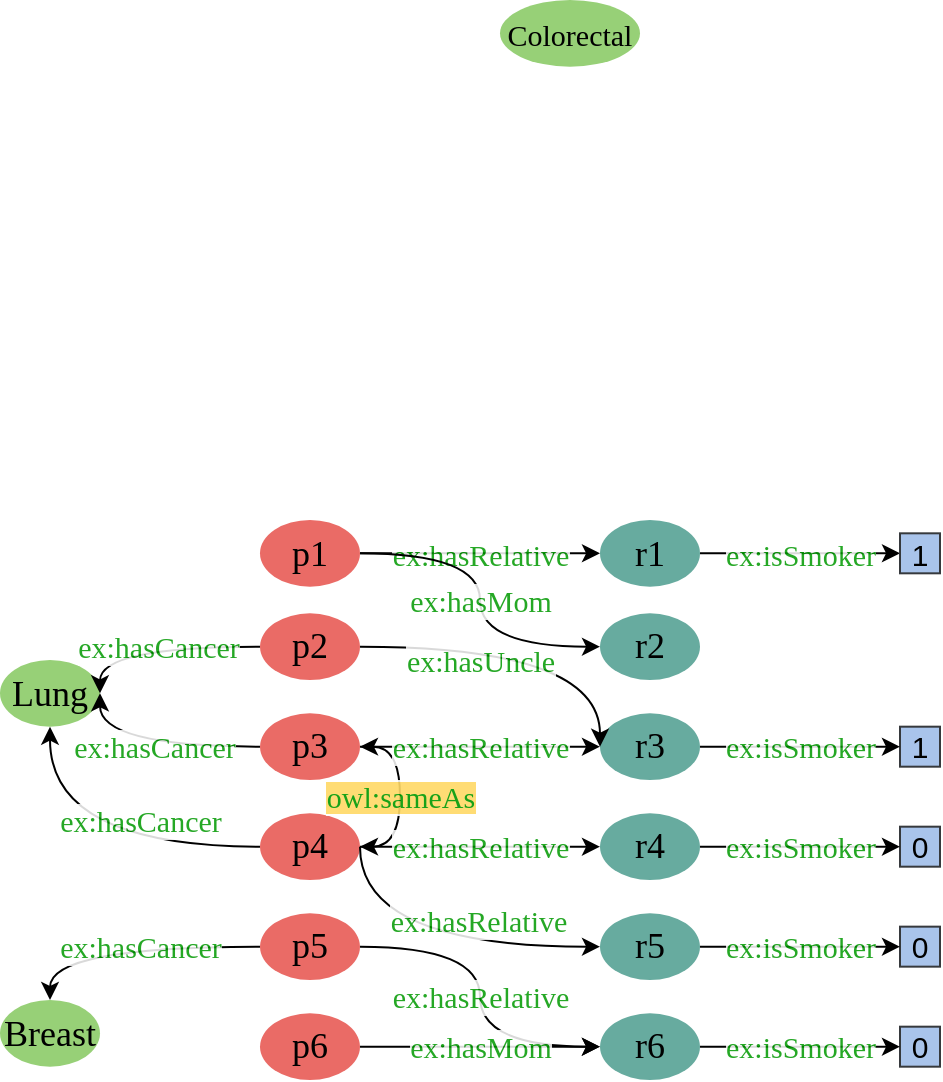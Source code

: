 <mxfile version="20.4.1" type="github">
  <diagram id="x5qFLtVYXVqnTsikpQEC" name="Page-1">
    <mxGraphModel dx="1391" dy="932" grid="1" gridSize="10" guides="1" tooltips="1" connect="1" arrows="1" fold="1" page="1" pageScale="1" pageWidth="850" pageHeight="1100" math="0" shadow="0">
      <root>
        <mxCell id="0" />
        <mxCell id="1" parent="0" />
        <mxCell id="GvnFkajF3JIOPmjLLgxg-15" value="p1" style="ellipse;whiteSpace=wrap;html=1;rounded=0;fontFamily=Times New Roman;fontSize=18;fontColor=default;fillColor=#EA6B66;strokeColor=none;" vertex="1" parent="1">
          <mxGeometry x="260" y="310" width="50" height="33.33" as="geometry" />
        </mxCell>
        <mxCell id="GvnFkajF3JIOPmjLLgxg-16" value="p2" style="ellipse;whiteSpace=wrap;html=1;rounded=0;fontFamily=Times New Roman;fontSize=18;fontColor=default;fillColor=#EA6B66;strokeColor=none;" vertex="1" parent="1">
          <mxGeometry x="260" y="356.67" width="50" height="33.33" as="geometry" />
        </mxCell>
        <mxCell id="GvnFkajF3JIOPmjLLgxg-17" value="p3" style="ellipse;whiteSpace=wrap;html=1;rounded=0;fontFamily=Times New Roman;fontSize=18;fontColor=default;fillColor=#EA6B66;strokeColor=none;" vertex="1" parent="1">
          <mxGeometry x="260" y="406.67" width="50" height="33.33" as="geometry" />
        </mxCell>
        <mxCell id="GvnFkajF3JIOPmjLLgxg-18" value="p4" style="ellipse;whiteSpace=wrap;html=1;rounded=0;fontFamily=Times New Roman;fontSize=18;fontColor=default;fillColor=#EA6B66;strokeColor=none;" vertex="1" parent="1">
          <mxGeometry x="260" y="456.67" width="50" height="33.33" as="geometry" />
        </mxCell>
        <mxCell id="GvnFkajF3JIOPmjLLgxg-19" value="p5" style="ellipse;whiteSpace=wrap;html=1;rounded=0;fontFamily=Times New Roman;fontSize=18;fontColor=default;fillColor=#EA6B66;strokeColor=none;" vertex="1" parent="1">
          <mxGeometry x="260" y="506.67" width="50" height="33.33" as="geometry" />
        </mxCell>
        <mxCell id="GvnFkajF3JIOPmjLLgxg-20" value="p6" style="ellipse;whiteSpace=wrap;html=1;rounded=0;fontFamily=Times New Roman;fontSize=18;fontColor=default;fillColor=#EA6B66;strokeColor=none;" vertex="1" parent="1">
          <mxGeometry x="260" y="556.67" width="50" height="33.33" as="geometry" />
        </mxCell>
        <mxCell id="GvnFkajF3JIOPmjLLgxg-21" value="r1" style="ellipse;whiteSpace=wrap;html=1;rounded=0;fontFamily=Times New Roman;fontSize=18;fontColor=default;fillColor=#67AB9F;strokeColor=none;" vertex="1" parent="1">
          <mxGeometry x="430" y="310" width="50" height="33.33" as="geometry" />
        </mxCell>
        <mxCell id="GvnFkajF3JIOPmjLLgxg-22" value="r2" style="ellipse;whiteSpace=wrap;html=1;rounded=0;fontFamily=Times New Roman;fontSize=18;fontColor=default;fillColor=#67AB9F;strokeColor=none;" vertex="1" parent="1">
          <mxGeometry x="430" y="356.67" width="50" height="33.33" as="geometry" />
        </mxCell>
        <mxCell id="GvnFkajF3JIOPmjLLgxg-23" value="r3" style="ellipse;whiteSpace=wrap;html=1;rounded=0;fontFamily=Times New Roman;fontSize=18;fontColor=default;fillColor=#67AB9F;strokeColor=none;" vertex="1" parent="1">
          <mxGeometry x="430" y="406.67" width="50" height="33.33" as="geometry" />
        </mxCell>
        <mxCell id="GvnFkajF3JIOPmjLLgxg-24" value="r4" style="ellipse;whiteSpace=wrap;html=1;rounded=0;fontFamily=Times New Roman;fontSize=18;fontColor=default;fillColor=#67AB9F;strokeColor=none;" vertex="1" parent="1">
          <mxGeometry x="430" y="456.67" width="50" height="33.33" as="geometry" />
        </mxCell>
        <mxCell id="GvnFkajF3JIOPmjLLgxg-25" value="r5" style="ellipse;whiteSpace=wrap;html=1;rounded=0;fontFamily=Times New Roman;fontSize=18;fontColor=default;fillColor=#67AB9F;strokeColor=none;" vertex="1" parent="1">
          <mxGeometry x="430" y="506.67" width="50" height="33.33" as="geometry" />
        </mxCell>
        <mxCell id="GvnFkajF3JIOPmjLLgxg-26" value="r6" style="ellipse;whiteSpace=wrap;html=1;rounded=0;fontFamily=Times New Roman;fontSize=18;fontColor=default;fillColor=#67AB9F;strokeColor=none;" vertex="1" parent="1">
          <mxGeometry x="430" y="556.67" width="50" height="33.33" as="geometry" />
        </mxCell>
        <mxCell id="GvnFkajF3JIOPmjLLgxg-27" value="Lung" style="ellipse;whiteSpace=wrap;html=1;rounded=0;fontFamily=Times New Roman;fontSize=18;fontColor=default;fillColor=#97D077;strokeColor=none;" vertex="1" parent="1">
          <mxGeometry x="130" y="380" width="50" height="33.33" as="geometry" />
        </mxCell>
        <mxCell id="GvnFkajF3JIOPmjLLgxg-28" value="Breast" style="ellipse;whiteSpace=wrap;html=1;rounded=0;fontFamily=Times New Roman;fontSize=18;fontColor=default;fillColor=#97D077;strokeColor=none;" vertex="1" parent="1">
          <mxGeometry x="130" y="550" width="50" height="33.33" as="geometry" />
        </mxCell>
        <mxCell id="GvnFkajF3JIOPmjLLgxg-29" value="Colorectal" style="ellipse;whiteSpace=wrap;html=1;rounded=0;fontFamily=Times New Roman;fontSize=15;fontColor=default;fillColor=#97D077;strokeColor=none;" vertex="1" parent="1">
          <mxGeometry x="380" y="50" width="70" height="33.33" as="geometry" />
        </mxCell>
        <mxCell id="GvnFkajF3JIOPmjLLgxg-36" value="&lt;span style=&quot;background-color: rgb(255, 217, 102);&quot;&gt;&lt;font color=&quot;#009900&quot;&gt;owl:sameAs&lt;/font&gt;&lt;/span&gt;" style="edgeStyle=orthogonalEdgeStyle;orthogonalLoop=1;jettySize=auto;html=1;exitX=1;exitY=0.5;exitDx=0;exitDy=0;entryX=1;entryY=0.5;entryDx=0;entryDy=0;fontFamily=Times New Roman;fontSize=15;fontColor=#000000;curved=1;textOpacity=90;endArrow=classic;endFill=1;startArrow=classic;startFill=1;" edge="1" parent="1" source="GvnFkajF3JIOPmjLLgxg-18" target="GvnFkajF3JIOPmjLLgxg-17">
          <mxGeometry relative="1" as="geometry">
            <mxPoint x="150.0" y="450.005" as="sourcePoint" />
            <mxPoint x="270.0" y="450.005" as="targetPoint" />
          </mxGeometry>
        </mxCell>
        <mxCell id="GvnFkajF3JIOPmjLLgxg-52" value="&lt;font color=&quot;#009900&quot; style=&quot;line-height: 1; background-color: rgb(255, 255, 255);&quot;&gt;ex:hasRelative&lt;/font&gt;" style="edgeStyle=orthogonalEdgeStyle;curved=1;orthogonalLoop=1;jettySize=auto;html=1;exitX=1;exitY=0.5;exitDx=0;exitDy=0;entryX=0;entryY=0.5;entryDx=0;entryDy=0;labelBackgroundColor=#FFFFFF;fontFamily=Times New Roman;fontSize=15;fontColor=#3333FF;shadow=0;fillColor=#00CC00;textOpacity=85;" edge="1" parent="1" source="GvnFkajF3JIOPmjLLgxg-18" target="GvnFkajF3JIOPmjLLgxg-25">
          <mxGeometry x="0.275" y="13" relative="1" as="geometry">
            <mxPoint x="320.0" y="483.335" as="sourcePoint" />
            <mxPoint x="440.0" y="483.335" as="targetPoint" />
            <Array as="points">
              <mxPoint x="310" y="523" />
            </Array>
            <mxPoint as="offset" />
          </mxGeometry>
        </mxCell>
        <mxCell id="GvnFkajF3JIOPmjLLgxg-49" value="&lt;font color=&quot;#009900&quot; style=&quot;line-height: 1; background-color: rgb(255, 255, 255);&quot;&gt;ex:hasRelative&lt;/font&gt;" style="edgeStyle=orthogonalEdgeStyle;curved=1;orthogonalLoop=1;jettySize=auto;html=1;exitX=1;exitY=0.5;exitDx=0;exitDy=0;entryX=0;entryY=0.5;entryDx=0;entryDy=0;labelBackgroundColor=#FFFFFF;fontFamily=Times New Roman;fontSize=15;fontColor=#3333FF;shadow=0;fillColor=#00CC00;textOpacity=85;" edge="1" parent="1" source="GvnFkajF3JIOPmjLLgxg-15" target="GvnFkajF3JIOPmjLLgxg-21">
          <mxGeometry relative="1" as="geometry" />
        </mxCell>
        <mxCell id="GvnFkajF3JIOPmjLLgxg-50" value="&lt;font color=&quot;#009900&quot; style=&quot;line-height: 1; background-color: rgb(255, 255, 255);&quot;&gt;ex:hasRelative&lt;/font&gt;" style="edgeStyle=orthogonalEdgeStyle;curved=1;orthogonalLoop=1;jettySize=auto;html=1;exitX=1;exitY=0.5;exitDx=0;exitDy=0;entryX=0;entryY=0.5;entryDx=0;entryDy=0;labelBackgroundColor=#FFFFFF;fontFamily=Times New Roman;fontSize=15;fontColor=#3333FF;shadow=0;fillColor=#00CC00;textOpacity=85;" edge="1" parent="1" source="GvnFkajF3JIOPmjLLgxg-17" target="GvnFkajF3JIOPmjLLgxg-23">
          <mxGeometry relative="1" as="geometry">
            <mxPoint x="320.0" y="336.665" as="sourcePoint" />
            <mxPoint x="440.0" y="336.665" as="targetPoint" />
          </mxGeometry>
        </mxCell>
        <mxCell id="GvnFkajF3JIOPmjLLgxg-51" value="&lt;font color=&quot;#009900&quot; style=&quot;line-height: 1; background-color: rgb(255, 255, 255);&quot;&gt;ex:hasRelative&lt;/font&gt;" style="edgeStyle=orthogonalEdgeStyle;curved=1;orthogonalLoop=1;jettySize=auto;html=1;exitX=1;exitY=0.5;exitDx=0;exitDy=0;entryX=0;entryY=0.5;entryDx=0;entryDy=0;labelBackgroundColor=#FFFFFF;fontFamily=Times New Roman;fontSize=15;fontColor=#3333FF;shadow=0;fillColor=#00CC00;textOpacity=85;" edge="1" parent="1" source="GvnFkajF3JIOPmjLLgxg-18" target="GvnFkajF3JIOPmjLLgxg-24">
          <mxGeometry relative="1" as="geometry">
            <mxPoint x="320.0" y="433.335" as="sourcePoint" />
            <mxPoint x="440.0" y="433.335" as="targetPoint" />
          </mxGeometry>
        </mxCell>
        <mxCell id="GvnFkajF3JIOPmjLLgxg-53" value="&lt;font color=&quot;#009900&quot; style=&quot;line-height: 1; background-color: rgb(255, 255, 255);&quot;&gt;ex:hasRelative&lt;/font&gt;" style="edgeStyle=orthogonalEdgeStyle;curved=1;orthogonalLoop=1;jettySize=auto;html=1;exitX=1;exitY=0.5;exitDx=0;exitDy=0;entryX=0;entryY=0.5;entryDx=0;entryDy=0;labelBackgroundColor=#FFFFFF;fontFamily=Times New Roman;fontSize=15;fontColor=#3333FF;shadow=0;fillColor=#00CC00;textOpacity=85;" edge="1" parent="1" source="GvnFkajF3JIOPmjLLgxg-19" target="GvnFkajF3JIOPmjLLgxg-26">
          <mxGeometry relative="1" as="geometry">
            <mxPoint x="320.0" y="483.335" as="sourcePoint" />
            <mxPoint x="440.0" y="533.335" as="targetPoint" />
          </mxGeometry>
        </mxCell>
        <mxCell id="GvnFkajF3JIOPmjLLgxg-56" value="&lt;font color=&quot;#009900&quot; style=&quot;line-height: 1; background-color: rgb(255, 255, 255);&quot;&gt;ex:hasUncle&lt;/font&gt;" style="edgeStyle=orthogonalEdgeStyle;curved=1;orthogonalLoop=1;jettySize=auto;html=1;exitX=1;exitY=0.5;exitDx=0;exitDy=0;labelBackgroundColor=#FFFFFF;fontFamily=Times New Roman;fontSize=15;fontColor=#3333FF;shadow=0;fillColor=#00CC00;textOpacity=85;entryX=0;entryY=0.5;entryDx=0;entryDy=0;" edge="1" parent="1" source="GvnFkajF3JIOPmjLLgxg-16" target="GvnFkajF3JIOPmjLLgxg-23">
          <mxGeometry x="-0.294" y="-7" relative="1" as="geometry">
            <mxPoint x="320.0" y="583.335" as="sourcePoint" />
            <mxPoint x="430" y="420" as="targetPoint" />
            <Array as="points">
              <mxPoint x="430" y="373" />
            </Array>
            <mxPoint as="offset" />
          </mxGeometry>
        </mxCell>
        <mxCell id="GvnFkajF3JIOPmjLLgxg-54" value="&lt;font color=&quot;#009900&quot; style=&quot;line-height: 1; background-color: rgb(255, 255, 255);&quot;&gt;ex:hasMom&lt;/font&gt;" style="edgeStyle=orthogonalEdgeStyle;curved=1;orthogonalLoop=1;jettySize=auto;html=1;exitX=1;exitY=0.5;exitDx=0;exitDy=0;entryX=0;entryY=0.5;entryDx=0;entryDy=0;labelBackgroundColor=#FFFFFF;fontFamily=Times New Roman;fontSize=15;fontColor=#3333FF;shadow=0;fillColor=#00CC00;textOpacity=85;" edge="1" parent="1" source="GvnFkajF3JIOPmjLLgxg-15" target="GvnFkajF3JIOPmjLLgxg-22">
          <mxGeometry relative="1" as="geometry">
            <mxPoint x="320.0" y="336.665" as="sourcePoint" />
            <mxPoint x="440.0" y="336.665" as="targetPoint" />
          </mxGeometry>
        </mxCell>
        <mxCell id="GvnFkajF3JIOPmjLLgxg-55" value="&lt;font color=&quot;#009900&quot; style=&quot;line-height: 1; background-color: rgb(255, 255, 255);&quot;&gt;ex:hasMom&lt;/font&gt;" style="edgeStyle=orthogonalEdgeStyle;curved=1;orthogonalLoop=1;jettySize=auto;html=1;exitX=1;exitY=0.5;exitDx=0;exitDy=0;entryX=0;entryY=0.5;entryDx=0;entryDy=0;labelBackgroundColor=#FFFFFF;fontFamily=Times New Roman;fontSize=15;fontColor=#3333FF;shadow=0;fillColor=#00CC00;textOpacity=85;" edge="1" parent="1" source="GvnFkajF3JIOPmjLLgxg-20" target="GvnFkajF3JIOPmjLLgxg-26">
          <mxGeometry relative="1" as="geometry">
            <mxPoint x="320.0" y="336.665" as="sourcePoint" />
            <mxPoint x="440.0" y="383.335" as="targetPoint" />
          </mxGeometry>
        </mxCell>
        <mxCell id="GvnFkajF3JIOPmjLLgxg-60" value="&lt;font color=&quot;#009900&quot; style=&quot;line-height: 1; background-color: rgb(255, 255, 255);&quot;&gt;ex:isSmoker&lt;/font&gt;" style="edgeStyle=orthogonalEdgeStyle;curved=1;orthogonalLoop=1;jettySize=auto;html=1;entryX=0;entryY=0.5;entryDx=0;entryDy=0;labelBackgroundColor=#FFFFFF;fontFamily=Times New Roman;fontSize=15;fontColor=#3333FF;shadow=0;fillColor=#00CC00;textOpacity=85;exitX=1;exitY=0.5;exitDx=0;exitDy=0;" edge="1" parent="1" source="GvnFkajF3JIOPmjLLgxg-21" target="GvnFkajF3JIOPmjLLgxg-62">
          <mxGeometry relative="1" as="geometry">
            <mxPoint x="480" y="326" as="sourcePoint" />
            <mxPoint x="600.0" y="326.155" as="targetPoint" />
            <Array as="points" />
          </mxGeometry>
        </mxCell>
        <mxCell id="GvnFkajF3JIOPmjLLgxg-62" value="1" style="rounded=0;whiteSpace=wrap;html=1;fillColor=#A9C4EB;strokeColor=#36393d;fontSize=15;" vertex="1" parent="1">
          <mxGeometry x="580" y="316.66" width="20" height="20" as="geometry" />
        </mxCell>
        <mxCell id="GvnFkajF3JIOPmjLLgxg-66" value="1" style="rounded=0;whiteSpace=wrap;html=1;fillColor=#A9C4EB;strokeColor=#36393d;fontSize=15;" vertex="1" parent="1">
          <mxGeometry x="580" y="413.34" width="20" height="20" as="geometry" />
        </mxCell>
        <mxCell id="GvnFkajF3JIOPmjLLgxg-67" value="&lt;font color=&quot;#009900&quot; style=&quot;line-height: 1; background-color: rgb(255, 255, 255);&quot;&gt;ex:isSmoker&lt;/font&gt;" style="edgeStyle=orthogonalEdgeStyle;curved=1;orthogonalLoop=1;jettySize=auto;html=1;entryX=0;entryY=0.5;entryDx=0;entryDy=0;labelBackgroundColor=#FFFFFF;fontFamily=Times New Roman;fontSize=15;fontColor=#3333FF;shadow=0;fillColor=#00CC00;textOpacity=85;exitX=1;exitY=0.5;exitDx=0;exitDy=0;" edge="1" parent="1" source="GvnFkajF3JIOPmjLLgxg-23" target="GvnFkajF3JIOPmjLLgxg-66">
          <mxGeometry relative="1" as="geometry">
            <mxPoint x="490.0" y="336.665" as="sourcePoint" />
            <mxPoint x="590" y="336.66" as="targetPoint" />
            <Array as="points" />
          </mxGeometry>
        </mxCell>
        <mxCell id="GvnFkajF3JIOPmjLLgxg-68" value="0" style="rounded=0;whiteSpace=wrap;html=1;fillColor=#A9C4EB;strokeColor=#36393d;fontSize=15;" vertex="1" parent="1">
          <mxGeometry x="580" y="463.34" width="20" height="20" as="geometry" />
        </mxCell>
        <mxCell id="GvnFkajF3JIOPmjLLgxg-69" value="0" style="rounded=0;whiteSpace=wrap;html=1;fillColor=#A9C4EB;strokeColor=#36393d;fontSize=15;" vertex="1" parent="1">
          <mxGeometry x="580" y="513.33" width="20" height="20" as="geometry" />
        </mxCell>
        <mxCell id="GvnFkajF3JIOPmjLLgxg-70" value="0" style="rounded=0;whiteSpace=wrap;html=1;fillColor=#A9C4EB;strokeColor=#36393d;fontSize=15;" vertex="1" parent="1">
          <mxGeometry x="580" y="563.34" width="20" height="20" as="geometry" />
        </mxCell>
        <mxCell id="GvnFkajF3JIOPmjLLgxg-71" value="&lt;font color=&quot;#009900&quot; style=&quot;line-height: 1; background-color: rgb(255, 255, 255);&quot;&gt;ex:isSmoker&lt;/font&gt;" style="edgeStyle=orthogonalEdgeStyle;curved=1;orthogonalLoop=1;jettySize=auto;html=1;entryX=0;entryY=0.5;entryDx=0;entryDy=0;labelBackgroundColor=#FFFFFF;fontFamily=Times New Roman;fontSize=15;fontColor=#3333FF;shadow=0;fillColor=#00CC00;textOpacity=85;exitX=1;exitY=0.5;exitDx=0;exitDy=0;" edge="1" parent="1" source="GvnFkajF3JIOPmjLLgxg-24" target="GvnFkajF3JIOPmjLLgxg-68">
          <mxGeometry relative="1" as="geometry">
            <mxPoint x="490.0" y="433.335" as="sourcePoint" />
            <mxPoint x="590" y="433.34" as="targetPoint" />
            <Array as="points" />
          </mxGeometry>
        </mxCell>
        <mxCell id="GvnFkajF3JIOPmjLLgxg-72" value="&lt;font color=&quot;#009900&quot; style=&quot;line-height: 1; background-color: rgb(255, 255, 255);&quot;&gt;ex:isSmoker&lt;/font&gt;" style="edgeStyle=orthogonalEdgeStyle;curved=1;orthogonalLoop=1;jettySize=auto;html=1;entryX=0;entryY=0.5;entryDx=0;entryDy=0;labelBackgroundColor=#FFFFFF;fontFamily=Times New Roman;fontSize=15;fontColor=#3333FF;shadow=0;fillColor=#00CC00;textOpacity=85;exitX=1;exitY=0.5;exitDx=0;exitDy=0;" edge="1" parent="1" source="GvnFkajF3JIOPmjLLgxg-25" target="GvnFkajF3JIOPmjLLgxg-69">
          <mxGeometry relative="1" as="geometry">
            <mxPoint x="490.0" y="483.335" as="sourcePoint" />
            <mxPoint x="590" y="483.34" as="targetPoint" />
            <Array as="points" />
          </mxGeometry>
        </mxCell>
        <mxCell id="GvnFkajF3JIOPmjLLgxg-73" value="&lt;font color=&quot;#009900&quot; style=&quot;line-height: 1; background-color: rgb(255, 255, 255);&quot;&gt;ex:isSmoker&lt;/font&gt;" style="edgeStyle=orthogonalEdgeStyle;curved=1;orthogonalLoop=1;jettySize=auto;html=1;entryX=0;entryY=0.5;entryDx=0;entryDy=0;labelBackgroundColor=#FFFFFF;fontFamily=Times New Roman;fontSize=15;fontColor=#3333FF;shadow=0;fillColor=#00CC00;textOpacity=85;exitX=1;exitY=0.5;exitDx=0;exitDy=0;" edge="1" parent="1" source="GvnFkajF3JIOPmjLLgxg-26" target="GvnFkajF3JIOPmjLLgxg-70">
          <mxGeometry relative="1" as="geometry">
            <mxPoint x="490.0" y="533.335" as="sourcePoint" />
            <mxPoint x="590" y="533.33" as="targetPoint" />
            <Array as="points" />
          </mxGeometry>
        </mxCell>
        <mxCell id="GvnFkajF3JIOPmjLLgxg-75" value="&lt;font color=&quot;#009900&quot; style=&quot;line-height: 1; background-color: rgb(255, 255, 255);&quot;&gt;ex:hasCancer&lt;/font&gt;" style="edgeStyle=orthogonalEdgeStyle;curved=1;orthogonalLoop=1;jettySize=auto;html=1;entryX=1;entryY=0.5;entryDx=0;entryDy=0;labelBackgroundColor=#FFFFFF;fontFamily=Times New Roman;fontSize=15;fontColor=#3333FF;shadow=0;fillColor=#00CC00;textOpacity=85;exitX=0;exitY=0.5;exitDx=0;exitDy=0;" edge="1" parent="1" source="GvnFkajF3JIOPmjLLgxg-16" target="GvnFkajF3JIOPmjLLgxg-27">
          <mxGeometry relative="1" as="geometry">
            <mxPoint x="140.0" y="259.995" as="sourcePoint" />
            <mxPoint x="240" y="260.0" as="targetPoint" />
            <Array as="points">
              <mxPoint x="180" y="373" />
            </Array>
          </mxGeometry>
        </mxCell>
        <mxCell id="GvnFkajF3JIOPmjLLgxg-77" value="&lt;font color=&quot;#009900&quot; style=&quot;line-height: 1; background-color: rgb(255, 255, 255);&quot;&gt;ex:hasCancer&lt;/font&gt;" style="edgeStyle=orthogonalEdgeStyle;curved=1;orthogonalLoop=1;jettySize=auto;html=1;entryX=1;entryY=0.5;entryDx=0;entryDy=0;labelBackgroundColor=#FFFFFF;fontFamily=Times New Roman;fontSize=15;fontColor=#3333FF;shadow=0;fillColor=#00CC00;textOpacity=85;exitX=0;exitY=0.5;exitDx=0;exitDy=0;" edge="1" parent="1" source="GvnFkajF3JIOPmjLLgxg-17" target="GvnFkajF3JIOPmjLLgxg-27">
          <mxGeometry relative="1" as="geometry">
            <mxPoint x="270.0" y="383.335" as="sourcePoint" />
            <mxPoint x="190.0" y="406.665" as="targetPoint" />
            <Array as="points">
              <mxPoint x="180" y="423" />
            </Array>
          </mxGeometry>
        </mxCell>
        <mxCell id="GvnFkajF3JIOPmjLLgxg-79" value="&lt;font color=&quot;#009900&quot; style=&quot;line-height: 1; background-color: rgb(255, 255, 255);&quot;&gt;ex:hasCancer&lt;/font&gt;" style="edgeStyle=orthogonalEdgeStyle;curved=1;orthogonalLoop=1;jettySize=auto;html=1;entryX=0.5;entryY=1;entryDx=0;entryDy=0;labelBackgroundColor=#FFFFFF;fontFamily=Times New Roman;fontSize=15;fontColor=#3333FF;shadow=0;fillColor=#00CC00;textOpacity=85;exitX=0;exitY=0.5;exitDx=0;exitDy=0;" edge="1" parent="1" source="GvnFkajF3JIOPmjLLgxg-18" target="GvnFkajF3JIOPmjLLgxg-27">
          <mxGeometry x="-0.273" y="-13" relative="1" as="geometry">
            <mxPoint x="490.0" y="336.665" as="sourcePoint" />
            <mxPoint x="590" y="336.66" as="targetPoint" />
            <Array as="points" />
            <mxPoint as="offset" />
          </mxGeometry>
        </mxCell>
        <mxCell id="GvnFkajF3JIOPmjLLgxg-80" value="&lt;font color=&quot;#009900&quot; style=&quot;line-height: 1; background-color: rgb(255, 255, 255);&quot;&gt;ex:hasCancer&lt;/font&gt;" style="edgeStyle=orthogonalEdgeStyle;curved=1;orthogonalLoop=1;jettySize=auto;html=1;labelBackgroundColor=#FFFFFF;fontFamily=Times New Roman;fontSize=15;fontColor=#3333FF;shadow=0;fillColor=#00CC00;textOpacity=85;exitX=0;exitY=0.5;exitDx=0;exitDy=0;entryX=0.5;entryY=0;entryDx=0;entryDy=0;" edge="1" parent="1" source="GvnFkajF3JIOPmjLLgxg-19" target="GvnFkajF3JIOPmjLLgxg-28">
          <mxGeometry x="-0.089" relative="1" as="geometry">
            <mxPoint x="270.0" y="483.335" as="sourcePoint" />
            <mxPoint x="160" y="523" as="targetPoint" />
            <Array as="points">
              <mxPoint x="155" y="523" />
            </Array>
            <mxPoint as="offset" />
          </mxGeometry>
        </mxCell>
      </root>
    </mxGraphModel>
  </diagram>
</mxfile>
